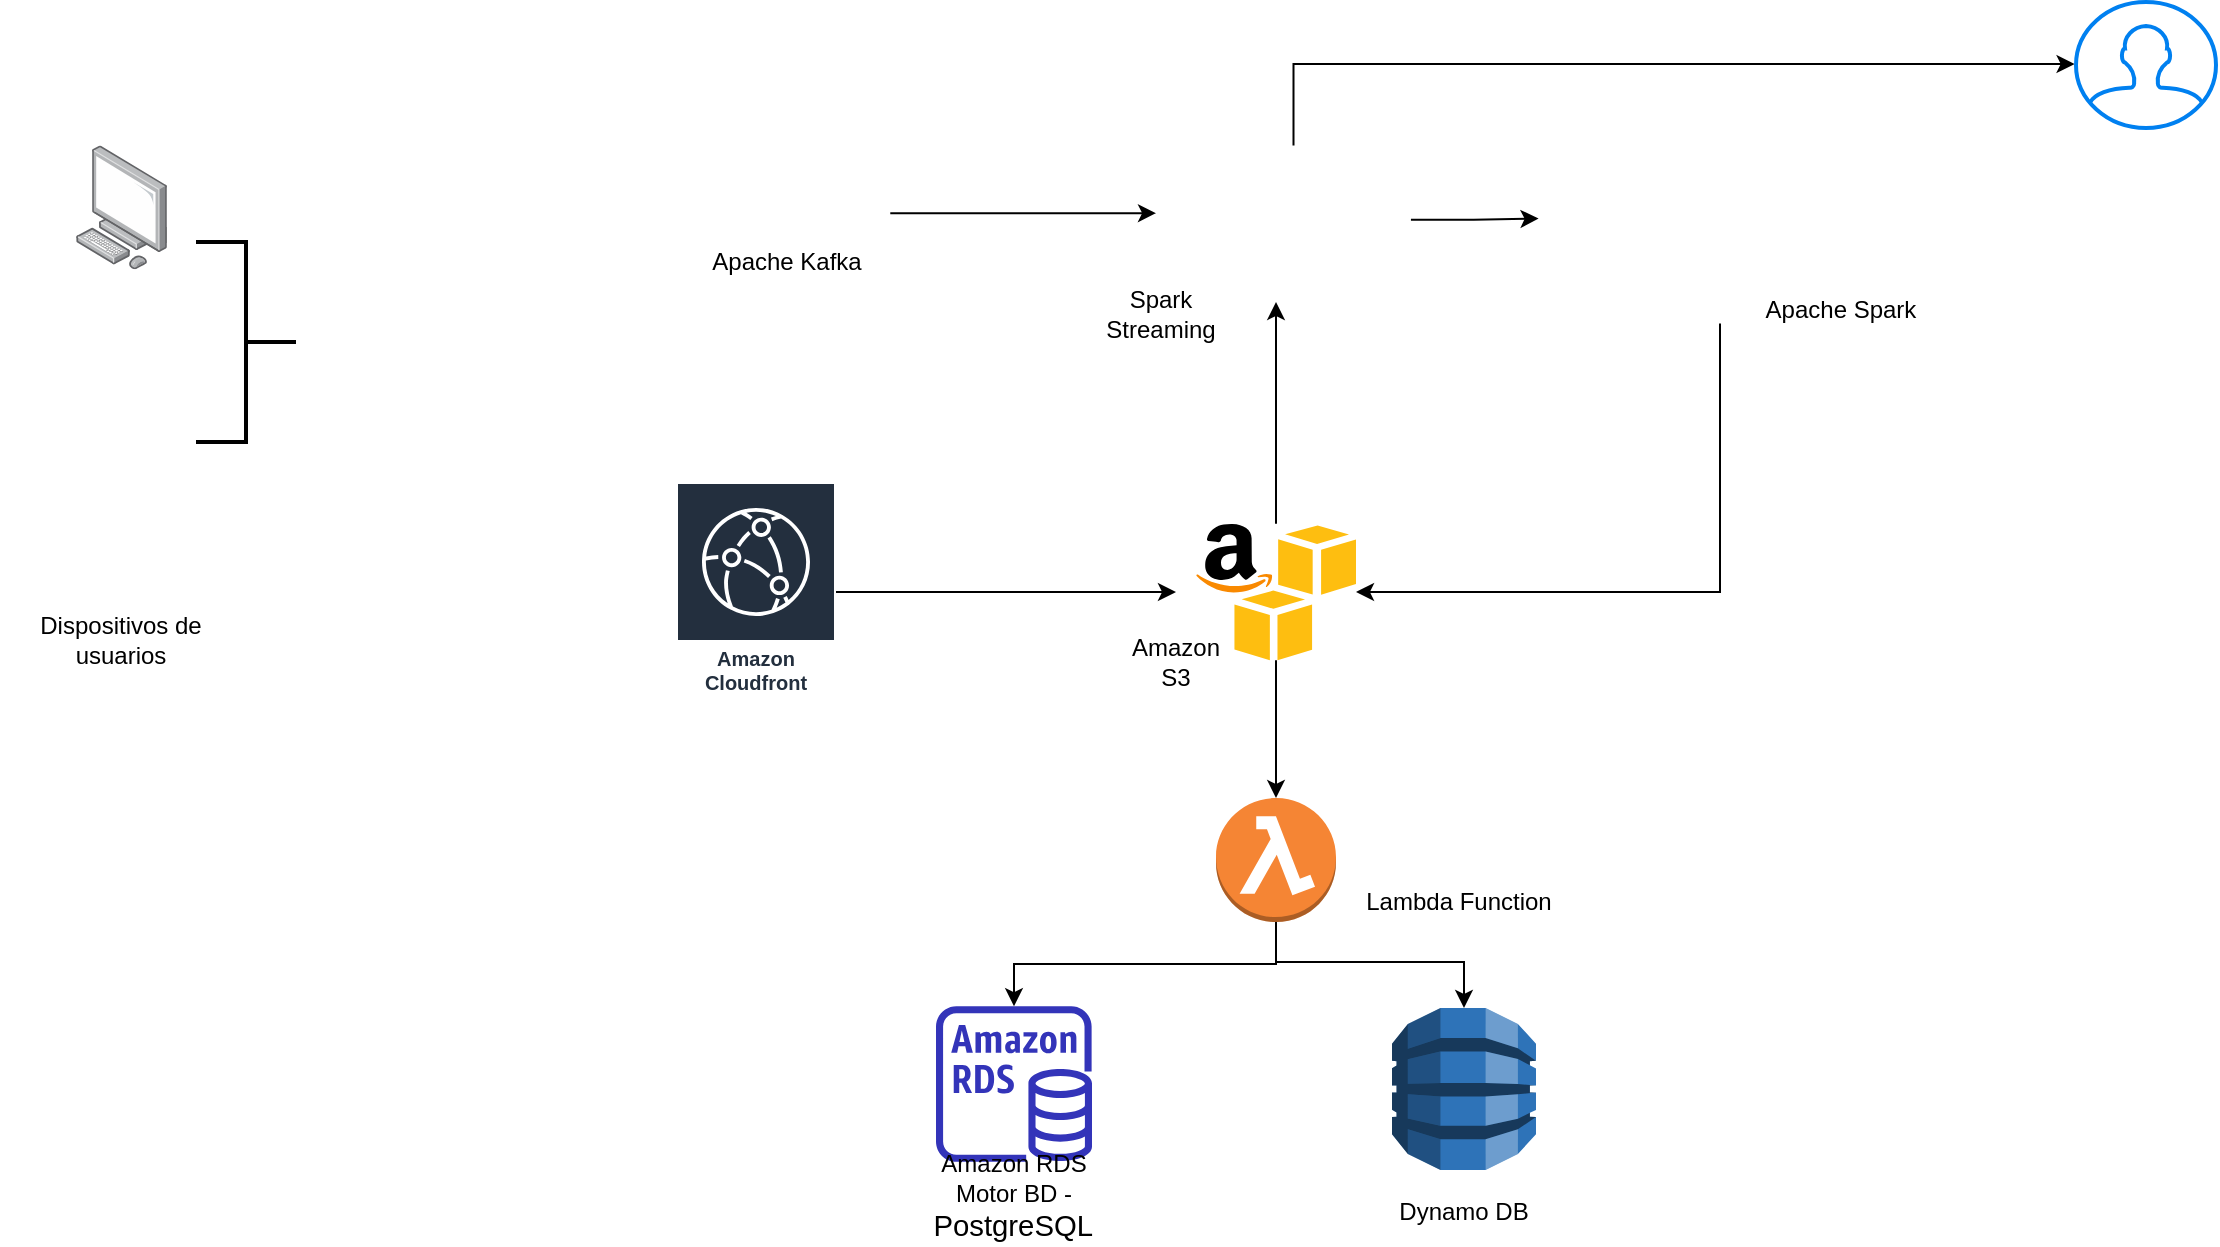 <mxfile version="13.10.5" type="github">
  <diagram id="9h8CFOCDP87hbLBySvGZ" name="Page-1">
    <mxGraphModel dx="1962" dy="593" grid="1" gridSize="10" guides="1" tooltips="1" connect="1" arrows="1" fold="1" page="1" pageScale="1" pageWidth="827" pageHeight="1169" math="0" shadow="0">
      <root>
        <mxCell id="0" />
        <mxCell id="1" parent="0" />
        <mxCell id="Er9e3PEWxxvfP_uzQ7v0-1" value="" style="points=[];aspect=fixed;html=1;align=center;shadow=0;dashed=0;image;image=img/lib/allied_telesis/computer_and_terminals/Personal_Computer.svg;" parent="1" vertex="1">
          <mxGeometry x="-20" y="91.8" width="45.6" height="61.8" as="geometry" />
        </mxCell>
        <mxCell id="UgFRVywHfd-tzTmDvYPv-36" style="edgeStyle=orthogonalEdgeStyle;rounded=0;orthogonalLoop=1;jettySize=auto;html=1;entryX=0.5;entryY=0;entryDx=0;entryDy=0;entryPerimeter=0;" edge="1" parent="1" source="Er9e3PEWxxvfP_uzQ7v0-3" target="Er9e3PEWxxvfP_uzQ7v0-4">
          <mxGeometry relative="1" as="geometry" />
        </mxCell>
        <mxCell id="UgFRVywHfd-tzTmDvYPv-41" style="edgeStyle=orthogonalEdgeStyle;rounded=0;orthogonalLoop=1;jettySize=auto;html=1;" edge="1" parent="1" source="Er9e3PEWxxvfP_uzQ7v0-3">
          <mxGeometry relative="1" as="geometry">
            <mxPoint x="580" y="170" as="targetPoint" />
          </mxGeometry>
        </mxCell>
        <mxCell id="Er9e3PEWxxvfP_uzQ7v0-3" value="" style="dashed=0;outlineConnect=0;html=1;align=center;labelPosition=center;verticalLabelPosition=bottom;verticalAlign=top;shape=mxgraph.weblogos.aws_s3" parent="1" vertex="1">
          <mxGeometry x="540" y="280.9" width="80" height="68.2" as="geometry" />
        </mxCell>
        <mxCell id="UgFRVywHfd-tzTmDvYPv-48" style="edgeStyle=orthogonalEdgeStyle;rounded=0;orthogonalLoop=1;jettySize=auto;html=1;exitX=0.5;exitY=1;exitDx=0;exitDy=0;exitPerimeter=0;" edge="1" parent="1" source="Er9e3PEWxxvfP_uzQ7v0-4" target="Er9e3PEWxxvfP_uzQ7v0-7">
          <mxGeometry relative="1" as="geometry" />
        </mxCell>
        <mxCell id="UgFRVywHfd-tzTmDvYPv-51" style="edgeStyle=orthogonalEdgeStyle;rounded=0;orthogonalLoop=1;jettySize=auto;html=1;entryX=0.5;entryY=0;entryDx=0;entryDy=0;entryPerimeter=0;" edge="1" parent="1" source="Er9e3PEWxxvfP_uzQ7v0-4" target="Er9e3PEWxxvfP_uzQ7v0-5">
          <mxGeometry relative="1" as="geometry">
            <Array as="points">
              <mxPoint x="580" y="500" />
              <mxPoint x="674" y="500" />
            </Array>
          </mxGeometry>
        </mxCell>
        <mxCell id="Er9e3PEWxxvfP_uzQ7v0-4" value="" style="outlineConnect=0;dashed=0;verticalLabelPosition=bottom;verticalAlign=top;align=center;html=1;shape=mxgraph.aws3.lambda_function;fillColor=#F58534;gradientColor=none;" parent="1" vertex="1">
          <mxGeometry x="550" y="418" width="60" height="62" as="geometry" />
        </mxCell>
        <mxCell id="Er9e3PEWxxvfP_uzQ7v0-5" value="" style="outlineConnect=0;dashed=0;verticalLabelPosition=bottom;verticalAlign=top;align=center;html=1;shape=mxgraph.aws3.dynamo_db;fillColor=#2E73B8;gradientColor=none;" parent="1" vertex="1">
          <mxGeometry x="638" y="523" width="72" height="81" as="geometry" />
        </mxCell>
        <mxCell id="Er9e3PEWxxvfP_uzQ7v0-7" value="" style="outlineConnect=0;fontColor=#232F3E;gradientColor=none;fillColor=#3334B9;strokeColor=none;dashed=0;verticalLabelPosition=bottom;verticalAlign=top;align=center;html=1;fontSize=12;fontStyle=0;aspect=fixed;pointerEvents=1;shape=mxgraph.aws4.rds_instance;" parent="1" vertex="1">
          <mxGeometry x="410" y="522" width="78" height="78" as="geometry" />
        </mxCell>
        <mxCell id="Er9e3PEWxxvfP_uzQ7v0-14" value="" style="shape=image;html=1;verticalAlign=top;verticalLabelPosition=bottom;labelBackgroundColor=#ffffff;imageAspect=0;aspect=fixed;image=https://cdn3.iconfinder.com/data/icons/essential-flat/100/mobile-128.png" parent="1" vertex="1">
          <mxGeometry x="-58.0" y="200" width="98" height="98" as="geometry" />
        </mxCell>
        <mxCell id="UgFRVywHfd-tzTmDvYPv-32" style="edgeStyle=orthogonalEdgeStyle;rounded=0;orthogonalLoop=1;jettySize=auto;html=1;" edge="1" parent="1" source="UgFRVywHfd-tzTmDvYPv-1">
          <mxGeometry relative="1" as="geometry">
            <mxPoint x="520" y="125.575" as="targetPoint" />
          </mxGeometry>
        </mxCell>
        <mxCell id="UgFRVywHfd-tzTmDvYPv-1" value="" style="shape=image;verticalLabelPosition=bottom;labelBackgroundColor=#ffffff;verticalAlign=top;aspect=fixed;imageAspect=0;image=https://1.bp.blogspot.com/-3OAdyrabFpU/Wayo7MBZvOI/AAAAAAAAMw8/Dump7yCJkWYipRfqNwLjxdju_geSzeQggCLcBGAs/s1600/apache-kafka.png;" vertex="1" parent="1">
          <mxGeometry x="269.99" y="67" width="117.15" height="117.15" as="geometry" />
        </mxCell>
        <mxCell id="UgFRVywHfd-tzTmDvYPv-39" style="edgeStyle=orthogonalEdgeStyle;rounded=0;orthogonalLoop=1;jettySize=auto;html=1;" edge="1" parent="1" source="UgFRVywHfd-tzTmDvYPv-2" target="Er9e3PEWxxvfP_uzQ7v0-3">
          <mxGeometry relative="1" as="geometry">
            <Array as="points">
              <mxPoint x="802" y="315" />
            </Array>
          </mxGeometry>
        </mxCell>
        <mxCell id="UgFRVywHfd-tzTmDvYPv-2" value="" style="shape=image;verticalLabelPosition=bottom;labelBackgroundColor=#ffffff;verticalAlign=top;aspect=fixed;imageAspect=0;image=https://www.esic.edu/sites/default/files/rethink/9b7e1b03-spark_0.png;" vertex="1" parent="1">
          <mxGeometry x="710" y="91.8" width="184" height="89" as="geometry" />
        </mxCell>
        <mxCell id="UgFRVywHfd-tzTmDvYPv-3" value="" style="strokeWidth=2;html=1;shape=mxgraph.flowchart.annotation_2;align=left;labelPosition=right;pointerEvents=1;rotation=-180;" vertex="1" parent="1">
          <mxGeometry x="40" y="140" width="50" height="100" as="geometry" />
        </mxCell>
        <mxCell id="UgFRVywHfd-tzTmDvYPv-35" style="edgeStyle=orthogonalEdgeStyle;rounded=0;orthogonalLoop=1;jettySize=auto;html=1;" edge="1" parent="1" source="UgFRVywHfd-tzTmDvYPv-6">
          <mxGeometry relative="1" as="geometry">
            <mxPoint x="530" y="315" as="targetPoint" />
          </mxGeometry>
        </mxCell>
        <mxCell id="UgFRVywHfd-tzTmDvYPv-6" value="Amazon Cloudfront" style="outlineConnect=0;fontColor=#232F3E;gradientColor=none;strokeColor=#ffffff;fillColor=#232F3E;dashed=0;verticalLabelPosition=middle;verticalAlign=bottom;align=center;html=1;whiteSpace=wrap;fontSize=10;fontStyle=1;spacing=3;shape=mxgraph.aws4.productIcon;prIcon=mxgraph.aws4.cloudfront;" vertex="1" parent="1">
          <mxGeometry x="280" y="260" width="80" height="110" as="geometry" />
        </mxCell>
        <mxCell id="UgFRVywHfd-tzTmDvYPv-12" value="Amazon S3" style="text;html=1;strokeColor=none;fillColor=none;align=center;verticalAlign=middle;whiteSpace=wrap;rounded=0;" vertex="1" parent="1">
          <mxGeometry x="510" y="340" width="40" height="20" as="geometry" />
        </mxCell>
        <mxCell id="UgFRVywHfd-tzTmDvYPv-13" value="Dynamo DB" style="text;html=1;strokeColor=none;fillColor=none;align=center;verticalAlign=middle;whiteSpace=wrap;rounded=0;" vertex="1" parent="1">
          <mxGeometry x="632" y="615" width="84" height="20" as="geometry" />
        </mxCell>
        <mxCell id="UgFRVywHfd-tzTmDvYPv-16" value="Lambda Function" style="text;html=1;strokeColor=none;fillColor=none;align=center;verticalAlign=middle;whiteSpace=wrap;rounded=0;" vertex="1" parent="1">
          <mxGeometry x="620" y="460" width="103" height="20" as="geometry" />
        </mxCell>
        <mxCell id="UgFRVywHfd-tzTmDvYPv-17" value="Amazon RDS&lt;br&gt;Motor BD -&amp;nbsp;&lt;span class=&quot;TextRun SCXW244818604 BCX8&quot; lang=&quot;ES-ES&quot; style=&quot;animation: 0s ease 0s 1 normal none running none ; appearance: none ; backface-visibility: visible ; background: none 0% 0% / auto repeat scroll padding-box border-box rgba(0 , 0 , 0 , 0) ; border: 0px none rgb(0 , 0 , 0) ; border-radius: 0px ; border-collapse: separate ; box-shadow: none ; box-sizing: content-box ; caption-side: top ; clear: none ; clip: auto ; content: normal ; cursor: text ; direction: ltr ; display: inline ; empty-cells: show ; float: none ; font-family: &amp;#34;wordvisi_msfontservice&amp;#34; , &amp;#34;calibri&amp;#34; , &amp;#34;calibri_embeddedfont&amp;#34; , &amp;#34;calibri_msfontservice&amp;#34; , sans-serif ; font-size: 14.667px ; height: auto ; line-height: 19.425px ; list-style: outside none disc ; margin: 0px ; max-height: none ; max-width: none ; min-height: 0px ; min-width: 0px ; opacity: 1 ; outline: rgb(0 , 0 , 0) none 0px ; overflow-wrap: break-word ; overflow: visible ; padding: 0px ; perspective: none ; perspective-origin: 0px 0px ; position: static ; resize: none ; speak: normal ; table-layout: auto ; text-align: justify ; text-overflow: clip ; text-shadow: none ; transform: none ; transform-origin: 0px 0px ; transform-style: flat ; transition: all 0s ease 0s ; unicode-bidi: normal ; vertical-align: baseline ; visibility: visible ; width: auto ; word-break: normal ; z-index: auto ; zoom: 1 ; border-spacing: 0px&quot;&gt;&lt;span class=&quot;NormalTextRun SCXW244818604 BCX8&quot; style=&quot;background-color: inherit&quot;&gt;PostgreSQL&amp;nbsp;&lt;/span&gt;&lt;/span&gt;" style="text;html=1;strokeColor=none;fillColor=none;align=center;verticalAlign=middle;whiteSpace=wrap;rounded=0;" vertex="1" parent="1">
          <mxGeometry x="379" y="600" width="140" height="35" as="geometry" />
        </mxCell>
        <mxCell id="UgFRVywHfd-tzTmDvYPv-18" value="Apache Spark" style="text;html=1;strokeColor=none;fillColor=none;align=center;verticalAlign=middle;whiteSpace=wrap;rounded=0;" vertex="1" parent="1">
          <mxGeometry x="820" y="164.15" width="84.75" height="20" as="geometry" />
        </mxCell>
        <mxCell id="UgFRVywHfd-tzTmDvYPv-19" value="Apache Kafka" style="text;html=1;strokeColor=none;fillColor=none;align=center;verticalAlign=middle;whiteSpace=wrap;rounded=0;" vertex="1" parent="1">
          <mxGeometry x="292.62" y="140" width="84.75" height="20" as="geometry" />
        </mxCell>
        <mxCell id="UgFRVywHfd-tzTmDvYPv-20" value="Dispositivos de usuarios" style="text;html=1;strokeColor=none;fillColor=none;align=center;verticalAlign=middle;whiteSpace=wrap;rounded=0;" vertex="1" parent="1">
          <mxGeometry x="-39.57" y="329.1" width="84.75" height="20" as="geometry" />
        </mxCell>
        <mxCell id="UgFRVywHfd-tzTmDvYPv-33" style="edgeStyle=orthogonalEdgeStyle;rounded=0;orthogonalLoop=1;jettySize=auto;html=1;entryX=0.007;entryY=0.41;entryDx=0;entryDy=0;entryPerimeter=0;" edge="1" parent="1" source="UgFRVywHfd-tzTmDvYPv-24" target="UgFRVywHfd-tzTmDvYPv-2">
          <mxGeometry relative="1" as="geometry" />
        </mxCell>
        <mxCell id="UgFRVywHfd-tzTmDvYPv-47" style="edgeStyle=orthogonalEdgeStyle;rounded=0;orthogonalLoop=1;jettySize=auto;html=1;entryX=-0.01;entryY=0.492;entryDx=0;entryDy=0;entryPerimeter=0;" edge="1" parent="1" source="UgFRVywHfd-tzTmDvYPv-24" target="UgFRVywHfd-tzTmDvYPv-44">
          <mxGeometry relative="1" as="geometry">
            <Array as="points">
              <mxPoint x="589" y="51" />
            </Array>
          </mxGeometry>
        </mxCell>
        <mxCell id="UgFRVywHfd-tzTmDvYPv-24" value="" style="shape=image;verticalLabelPosition=bottom;labelBackgroundColor=#ffffff;verticalAlign=top;aspect=fixed;imageAspect=0;image=https://www.diegocalvo.es/wp-content/uploads/2018/07/spark_streaming_logo.png;" vertex="1" parent="1">
          <mxGeometry x="530" y="91.8" width="117.47" height="74.1" as="geometry" />
        </mxCell>
        <mxCell id="UgFRVywHfd-tzTmDvYPv-44" value="" style="html=1;verticalLabelPosition=bottom;align=center;labelBackgroundColor=#ffffff;verticalAlign=top;strokeWidth=2;strokeColor=#0080F0;shadow=0;dashed=0;shape=mxgraph.ios7.icons.user;" vertex="1" parent="1">
          <mxGeometry x="980" y="20" width="70" height="63" as="geometry" />
        </mxCell>
        <mxCell id="UgFRVywHfd-tzTmDvYPv-46" value="Spark Streaming" style="text;html=1;strokeColor=none;fillColor=none;align=center;verticalAlign=middle;whiteSpace=wrap;rounded=0;" vertex="1" parent="1">
          <mxGeometry x="480" y="165.9" width="84.75" height="20" as="geometry" />
        </mxCell>
      </root>
    </mxGraphModel>
  </diagram>
</mxfile>
